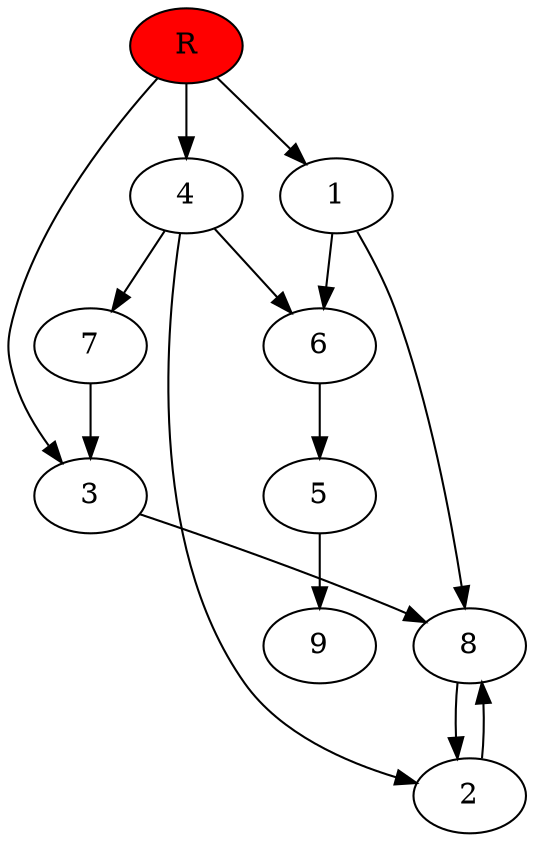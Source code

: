 digraph prb14195 {
	1
	2
	3
	4
	5
	6
	7
	8
	R [fillcolor="#ff0000" style=filled]
	1 -> 6
	1 -> 8
	2 -> 8
	3 -> 8
	4 -> 2
	4 -> 6
	4 -> 7
	5 -> 9
	6 -> 5
	7 -> 3
	8 -> 2
	R -> 1
	R -> 3
	R -> 4
}
